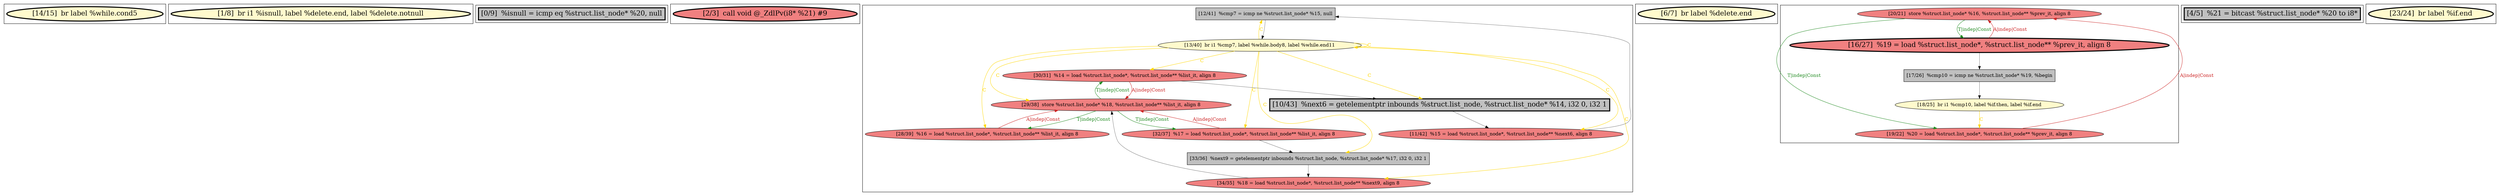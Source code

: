 
digraph G {





subgraph cluster8 {


node1136 [penwidth=3.0,fontsize=20,fillcolor=lemonchiffon,label="[14/15]  br label %while.cond5",shape=ellipse,style=filled ]



}

subgraph cluster7 {


node1135 [penwidth=3.0,fontsize=20,fillcolor=lemonchiffon,label="[1/8]  br i1 %isnull, label %delete.end, label %delete.notnull",shape=ellipse,style=filled ]



}

subgraph cluster6 {


node1134 [penwidth=3.0,fontsize=20,fillcolor=grey,label="[0/9]  %isnull = icmp eq %struct.list_node* %20, null",shape=rectangle,style=filled ]



}

subgraph cluster0 {


node1115 [penwidth=3.0,fontsize=20,fillcolor=lightcoral,label="[2/3]  call void @_ZdlPv(i8* %21) #9",shape=ellipse,style=filled ]



}

subgraph cluster5 {


node1133 [fillcolor=grey,label="[12/41]  %cmp7 = icmp ne %struct.list_node* %15, null",shape=rectangle,style=filled ]
node1132 [fillcolor=lemonchiffon,label="[13/40]  br i1 %cmp7, label %while.body8, label %while.end11",shape=ellipse,style=filled ]
node1130 [fillcolor=lightcoral,label="[29/38]  store %struct.list_node* %18, %struct.list_node** %list_it, align 8",shape=ellipse,style=filled ]
node1125 [fillcolor=grey,label="[33/36]  %next9 = getelementptr inbounds %struct.list_node, %struct.list_node* %17, i32 0, i32 1",shape=rectangle,style=filled ]
node1127 [fillcolor=lightcoral,label="[11/42]  %15 = load %struct.list_node*, %struct.list_node** %next6, align 8",shape=ellipse,style=filled ]
node1131 [fillcolor=lightcoral,label="[32/37]  %17 = load %struct.list_node*, %struct.list_node** %list_it, align 8",shape=ellipse,style=filled ]
node1124 [fillcolor=lightcoral,label="[28/39]  %16 = load %struct.list_node*, %struct.list_node** %list_it, align 8",shape=ellipse,style=filled ]
node1126 [fillcolor=lightcoral,label="[34/35]  %18 = load %struct.list_node*, %struct.list_node** %next9, align 8",shape=ellipse,style=filled ]
node1128 [penwidth=3.0,fontsize=20,fillcolor=grey,label="[10/43]  %next6 = getelementptr inbounds %struct.list_node, %struct.list_node* %14, i32 0, i32 1",shape=rectangle,style=filled ]
node1129 [fillcolor=lightcoral,label="[30/31]  %14 = load %struct.list_node*, %struct.list_node** %list_it, align 8",shape=ellipse,style=filled ]

node1132->node1126 [style=solid,color=gold,label="C",penwidth=1.0,fontcolor=gold ]
node1132->node1125 [style=solid,color=gold,label="C",penwidth=1.0,fontcolor=gold ]
node1129->node1130 [style=solid,color=firebrick3,label="A|indep|Const",penwidth=1.0,fontcolor=firebrick3 ]
node1129->node1128 [style=solid,color=black,label="",penwidth=0.5,fontcolor=black ]
node1132->node1129 [style=solid,color=gold,label="C",penwidth=1.0,fontcolor=gold ]
node1131->node1125 [style=solid,color=black,label="",penwidth=0.5,fontcolor=black ]
node1132->node1132 [style=solid,color=gold,label="C",penwidth=1.0,fontcolor=gold ]
node1132->node1128 [style=solid,color=gold,label="C",penwidth=1.0,fontcolor=gold ]
node1126->node1130 [style=solid,color=black,label="",penwidth=0.5,fontcolor=black ]
node1133->node1132 [style=solid,color=black,label="",penwidth=0.5,fontcolor=black ]
node1131->node1130 [style=solid,color=firebrick3,label="A|indep|Const",penwidth=1.0,fontcolor=firebrick3 ]
node1127->node1133 [style=solid,color=black,label="",penwidth=0.5,fontcolor=black ]
node1132->node1131 [style=solid,color=gold,label="C",penwidth=1.0,fontcolor=gold ]
node1132->node1124 [style=solid,color=gold,label="C",penwidth=1.0,fontcolor=gold ]
node1132->node1130 [style=solid,color=gold,label="C",penwidth=1.0,fontcolor=gold ]
node1130->node1131 [style=solid,color=forestgreen,label="T|indep|Const",penwidth=1.0,fontcolor=forestgreen ]
node1128->node1127 [style=solid,color=black,label="",penwidth=0.5,fontcolor=black ]
node1130->node1129 [style=solid,color=forestgreen,label="T|indep|Const",penwidth=1.0,fontcolor=forestgreen ]
node1132->node1133 [style=solid,color=gold,label="C",penwidth=1.0,fontcolor=gold ]
node1124->node1130 [style=solid,color=firebrick3,label="A|indep|Const",penwidth=1.0,fontcolor=firebrick3 ]
node1132->node1127 [style=solid,color=gold,label="C",penwidth=1.0,fontcolor=gold ]
node1130->node1124 [style=solid,color=forestgreen,label="T|indep|Const",penwidth=1.0,fontcolor=forestgreen ]
node1125->node1126 [style=solid,color=black,label="",penwidth=0.5,fontcolor=black ]


}

subgraph cluster1 {


node1116 [penwidth=3.0,fontsize=20,fillcolor=lemonchiffon,label="[6/7]  br label %delete.end",shape=ellipse,style=filled ]



}

subgraph cluster2 {


node1121 [fillcolor=lightcoral,label="[20/21]  store %struct.list_node* %16, %struct.list_node** %prev_it, align 8",shape=ellipse,style=filled ]
node1119 [fillcolor=lightcoral,label="[19/22]  %20 = load %struct.list_node*, %struct.list_node** %prev_it, align 8",shape=ellipse,style=filled ]
node1117 [fillcolor=lemonchiffon,label="[18/25]  br i1 %cmp10, label %if.then, label %if.end",shape=ellipse,style=filled ]
node1120 [penwidth=3.0,fontsize=20,fillcolor=lightcoral,label="[16/27]  %19 = load %struct.list_node*, %struct.list_node** %prev_it, align 8",shape=ellipse,style=filled ]
node1118 [fillcolor=grey,label="[17/26]  %cmp10 = icmp ne %struct.list_node* %19, %begin",shape=rectangle,style=filled ]

node1117->node1119 [style=solid,color=gold,label="C",penwidth=1.0,fontcolor=gold ]
node1118->node1117 [style=solid,color=black,label="",penwidth=0.5,fontcolor=black ]
node1120->node1121 [style=solid,color=firebrick3,label="A|indep|Const",penwidth=1.0,fontcolor=firebrick3 ]
node1121->node1120 [style=solid,color=forestgreen,label="T|indep|Const",penwidth=1.0,fontcolor=forestgreen ]
node1119->node1121 [style=solid,color=firebrick3,label="A|indep|Const",penwidth=1.0,fontcolor=firebrick3 ]
node1121->node1119 [style=solid,color=forestgreen,label="T|indep|Const",penwidth=1.0,fontcolor=forestgreen ]
node1120->node1118 [style=solid,color=black,label="",penwidth=0.5,fontcolor=black ]


}

subgraph cluster3 {


node1122 [penwidth=3.0,fontsize=20,fillcolor=grey,label="[4/5]  %21 = bitcast %struct.list_node* %20 to i8*",shape=rectangle,style=filled ]



}

subgraph cluster4 {


node1123 [penwidth=3.0,fontsize=20,fillcolor=lemonchiffon,label="[23/24]  br label %if.end",shape=ellipse,style=filled ]



}

}
